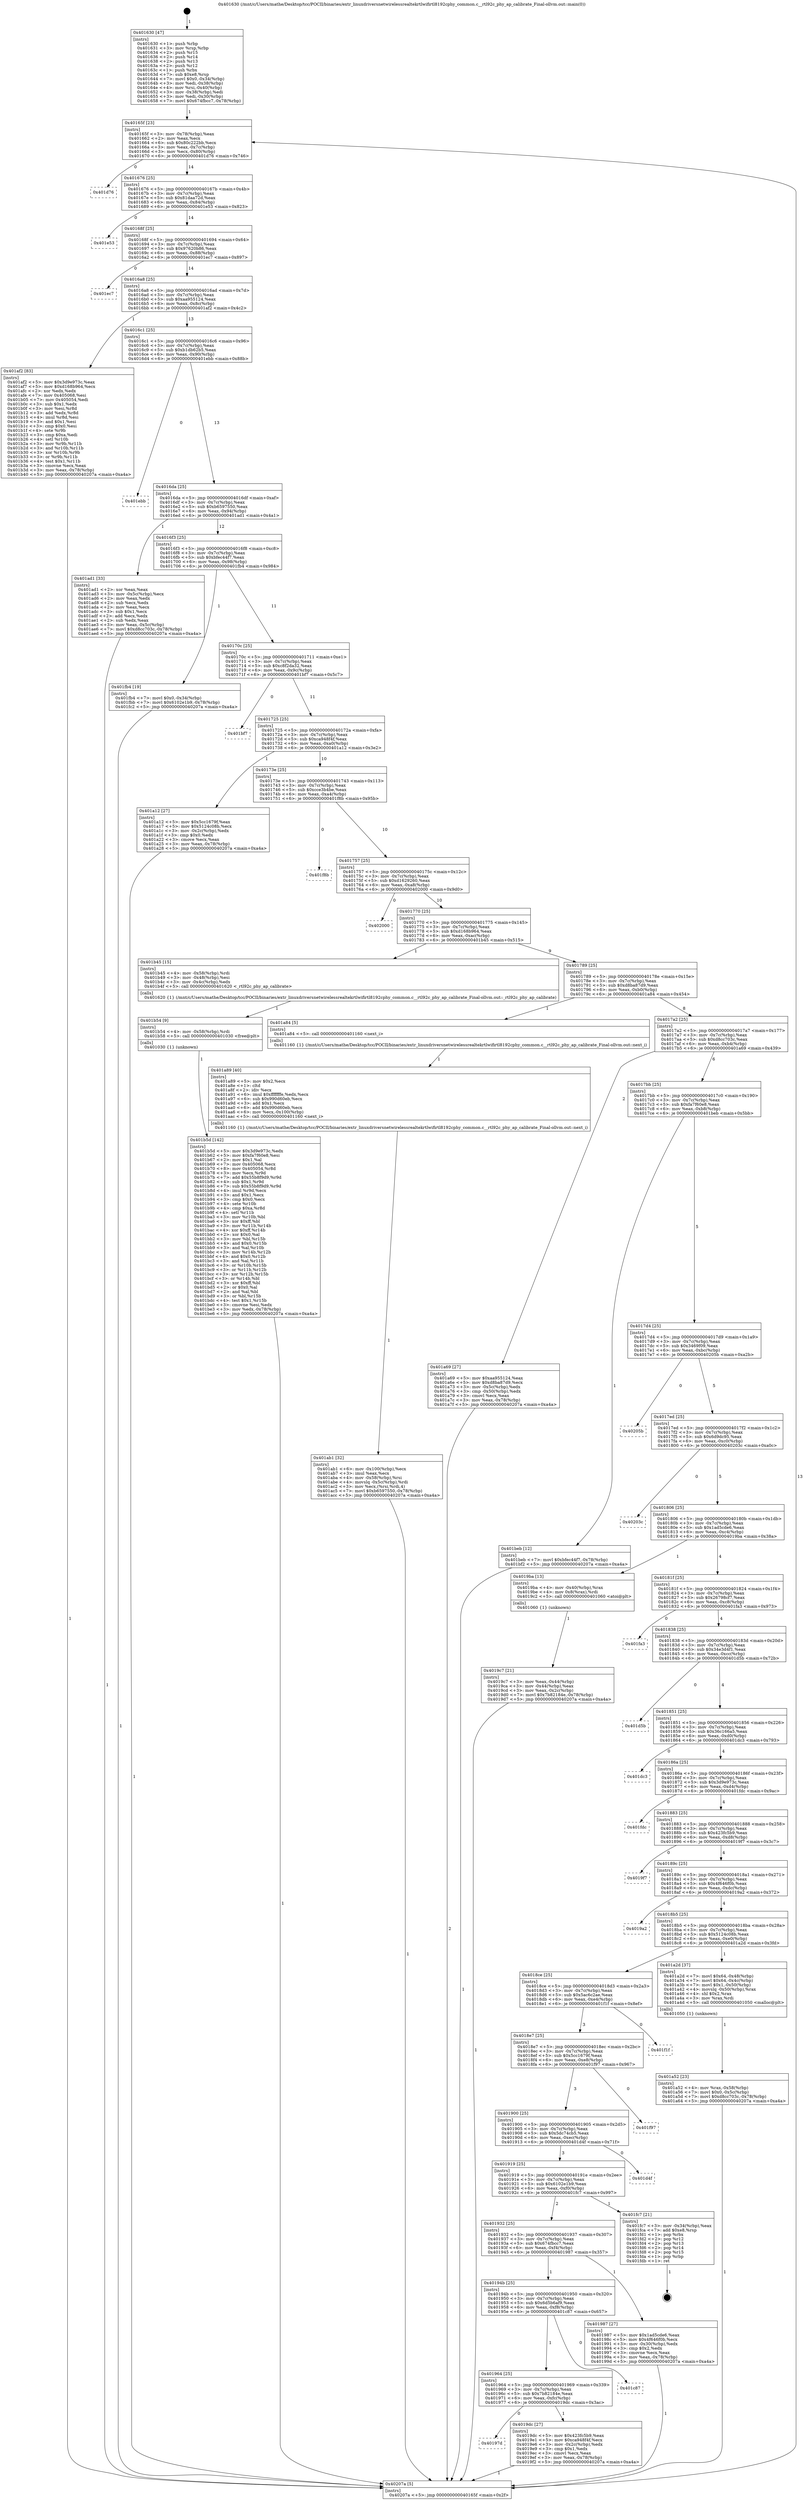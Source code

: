 digraph "0x401630" {
  label = "0x401630 (/mnt/c/Users/mathe/Desktop/tcc/POCII/binaries/extr_linuxdriversnetwirelessrealtekrtlwifirtl8192cphy_common.c__rtl92c_phy_ap_calibrate_Final-ollvm.out::main(0))"
  labelloc = "t"
  node[shape=record]

  Entry [label="",width=0.3,height=0.3,shape=circle,fillcolor=black,style=filled]
  "0x40165f" [label="{
     0x40165f [23]\l
     | [instrs]\l
     &nbsp;&nbsp;0x40165f \<+3\>: mov -0x78(%rbp),%eax\l
     &nbsp;&nbsp;0x401662 \<+2\>: mov %eax,%ecx\l
     &nbsp;&nbsp;0x401664 \<+6\>: sub $0x80c222bb,%ecx\l
     &nbsp;&nbsp;0x40166a \<+3\>: mov %eax,-0x7c(%rbp)\l
     &nbsp;&nbsp;0x40166d \<+3\>: mov %ecx,-0x80(%rbp)\l
     &nbsp;&nbsp;0x401670 \<+6\>: je 0000000000401d76 \<main+0x746\>\l
  }"]
  "0x401d76" [label="{
     0x401d76\l
  }", style=dashed]
  "0x401676" [label="{
     0x401676 [25]\l
     | [instrs]\l
     &nbsp;&nbsp;0x401676 \<+5\>: jmp 000000000040167b \<main+0x4b\>\l
     &nbsp;&nbsp;0x40167b \<+3\>: mov -0x7c(%rbp),%eax\l
     &nbsp;&nbsp;0x40167e \<+5\>: sub $0x81daa72d,%eax\l
     &nbsp;&nbsp;0x401683 \<+6\>: mov %eax,-0x84(%rbp)\l
     &nbsp;&nbsp;0x401689 \<+6\>: je 0000000000401e53 \<main+0x823\>\l
  }"]
  Exit [label="",width=0.3,height=0.3,shape=circle,fillcolor=black,style=filled,peripheries=2]
  "0x401e53" [label="{
     0x401e53\l
  }", style=dashed]
  "0x40168f" [label="{
     0x40168f [25]\l
     | [instrs]\l
     &nbsp;&nbsp;0x40168f \<+5\>: jmp 0000000000401694 \<main+0x64\>\l
     &nbsp;&nbsp;0x401694 \<+3\>: mov -0x7c(%rbp),%eax\l
     &nbsp;&nbsp;0x401697 \<+5\>: sub $0x97620b86,%eax\l
     &nbsp;&nbsp;0x40169c \<+6\>: mov %eax,-0x88(%rbp)\l
     &nbsp;&nbsp;0x4016a2 \<+6\>: je 0000000000401ec7 \<main+0x897\>\l
  }"]
  "0x401b5d" [label="{
     0x401b5d [142]\l
     | [instrs]\l
     &nbsp;&nbsp;0x401b5d \<+5\>: mov $0x3d9e973c,%edx\l
     &nbsp;&nbsp;0x401b62 \<+5\>: mov $0xfa7f60e8,%esi\l
     &nbsp;&nbsp;0x401b67 \<+2\>: mov $0x1,%al\l
     &nbsp;&nbsp;0x401b69 \<+7\>: mov 0x405068,%ecx\l
     &nbsp;&nbsp;0x401b70 \<+8\>: mov 0x405054,%r8d\l
     &nbsp;&nbsp;0x401b78 \<+3\>: mov %ecx,%r9d\l
     &nbsp;&nbsp;0x401b7b \<+7\>: add $0x55b8f9d9,%r9d\l
     &nbsp;&nbsp;0x401b82 \<+4\>: sub $0x1,%r9d\l
     &nbsp;&nbsp;0x401b86 \<+7\>: sub $0x55b8f9d9,%r9d\l
     &nbsp;&nbsp;0x401b8d \<+4\>: imul %r9d,%ecx\l
     &nbsp;&nbsp;0x401b91 \<+3\>: and $0x1,%ecx\l
     &nbsp;&nbsp;0x401b94 \<+3\>: cmp $0x0,%ecx\l
     &nbsp;&nbsp;0x401b97 \<+4\>: sete %r10b\l
     &nbsp;&nbsp;0x401b9b \<+4\>: cmp $0xa,%r8d\l
     &nbsp;&nbsp;0x401b9f \<+4\>: setl %r11b\l
     &nbsp;&nbsp;0x401ba3 \<+3\>: mov %r10b,%bl\l
     &nbsp;&nbsp;0x401ba6 \<+3\>: xor $0xff,%bl\l
     &nbsp;&nbsp;0x401ba9 \<+3\>: mov %r11b,%r14b\l
     &nbsp;&nbsp;0x401bac \<+4\>: xor $0xff,%r14b\l
     &nbsp;&nbsp;0x401bb0 \<+2\>: xor $0x0,%al\l
     &nbsp;&nbsp;0x401bb2 \<+3\>: mov %bl,%r15b\l
     &nbsp;&nbsp;0x401bb5 \<+4\>: and $0x0,%r15b\l
     &nbsp;&nbsp;0x401bb9 \<+3\>: and %al,%r10b\l
     &nbsp;&nbsp;0x401bbc \<+3\>: mov %r14b,%r12b\l
     &nbsp;&nbsp;0x401bbf \<+4\>: and $0x0,%r12b\l
     &nbsp;&nbsp;0x401bc3 \<+3\>: and %al,%r11b\l
     &nbsp;&nbsp;0x401bc6 \<+3\>: or %r10b,%r15b\l
     &nbsp;&nbsp;0x401bc9 \<+3\>: or %r11b,%r12b\l
     &nbsp;&nbsp;0x401bcc \<+3\>: xor %r12b,%r15b\l
     &nbsp;&nbsp;0x401bcf \<+3\>: or %r14b,%bl\l
     &nbsp;&nbsp;0x401bd2 \<+3\>: xor $0xff,%bl\l
     &nbsp;&nbsp;0x401bd5 \<+2\>: or $0x0,%al\l
     &nbsp;&nbsp;0x401bd7 \<+2\>: and %al,%bl\l
     &nbsp;&nbsp;0x401bd9 \<+3\>: or %bl,%r15b\l
     &nbsp;&nbsp;0x401bdc \<+4\>: test $0x1,%r15b\l
     &nbsp;&nbsp;0x401be0 \<+3\>: cmovne %esi,%edx\l
     &nbsp;&nbsp;0x401be3 \<+3\>: mov %edx,-0x78(%rbp)\l
     &nbsp;&nbsp;0x401be6 \<+5\>: jmp 000000000040207a \<main+0xa4a\>\l
  }"]
  "0x401ec7" [label="{
     0x401ec7\l
  }", style=dashed]
  "0x4016a8" [label="{
     0x4016a8 [25]\l
     | [instrs]\l
     &nbsp;&nbsp;0x4016a8 \<+5\>: jmp 00000000004016ad \<main+0x7d\>\l
     &nbsp;&nbsp;0x4016ad \<+3\>: mov -0x7c(%rbp),%eax\l
     &nbsp;&nbsp;0x4016b0 \<+5\>: sub $0xaa955124,%eax\l
     &nbsp;&nbsp;0x4016b5 \<+6\>: mov %eax,-0x8c(%rbp)\l
     &nbsp;&nbsp;0x4016bb \<+6\>: je 0000000000401af2 \<main+0x4c2\>\l
  }"]
  "0x401b54" [label="{
     0x401b54 [9]\l
     | [instrs]\l
     &nbsp;&nbsp;0x401b54 \<+4\>: mov -0x58(%rbp),%rdi\l
     &nbsp;&nbsp;0x401b58 \<+5\>: call 0000000000401030 \<free@plt\>\l
     | [calls]\l
     &nbsp;&nbsp;0x401030 \{1\} (unknown)\l
  }"]
  "0x401af2" [label="{
     0x401af2 [83]\l
     | [instrs]\l
     &nbsp;&nbsp;0x401af2 \<+5\>: mov $0x3d9e973c,%eax\l
     &nbsp;&nbsp;0x401af7 \<+5\>: mov $0xd168b964,%ecx\l
     &nbsp;&nbsp;0x401afc \<+2\>: xor %edx,%edx\l
     &nbsp;&nbsp;0x401afe \<+7\>: mov 0x405068,%esi\l
     &nbsp;&nbsp;0x401b05 \<+7\>: mov 0x405054,%edi\l
     &nbsp;&nbsp;0x401b0c \<+3\>: sub $0x1,%edx\l
     &nbsp;&nbsp;0x401b0f \<+3\>: mov %esi,%r8d\l
     &nbsp;&nbsp;0x401b12 \<+3\>: add %edx,%r8d\l
     &nbsp;&nbsp;0x401b15 \<+4\>: imul %r8d,%esi\l
     &nbsp;&nbsp;0x401b19 \<+3\>: and $0x1,%esi\l
     &nbsp;&nbsp;0x401b1c \<+3\>: cmp $0x0,%esi\l
     &nbsp;&nbsp;0x401b1f \<+4\>: sete %r9b\l
     &nbsp;&nbsp;0x401b23 \<+3\>: cmp $0xa,%edi\l
     &nbsp;&nbsp;0x401b26 \<+4\>: setl %r10b\l
     &nbsp;&nbsp;0x401b2a \<+3\>: mov %r9b,%r11b\l
     &nbsp;&nbsp;0x401b2d \<+3\>: and %r10b,%r11b\l
     &nbsp;&nbsp;0x401b30 \<+3\>: xor %r10b,%r9b\l
     &nbsp;&nbsp;0x401b33 \<+3\>: or %r9b,%r11b\l
     &nbsp;&nbsp;0x401b36 \<+4\>: test $0x1,%r11b\l
     &nbsp;&nbsp;0x401b3a \<+3\>: cmovne %ecx,%eax\l
     &nbsp;&nbsp;0x401b3d \<+3\>: mov %eax,-0x78(%rbp)\l
     &nbsp;&nbsp;0x401b40 \<+5\>: jmp 000000000040207a \<main+0xa4a\>\l
  }"]
  "0x4016c1" [label="{
     0x4016c1 [25]\l
     | [instrs]\l
     &nbsp;&nbsp;0x4016c1 \<+5\>: jmp 00000000004016c6 \<main+0x96\>\l
     &nbsp;&nbsp;0x4016c6 \<+3\>: mov -0x7c(%rbp),%eax\l
     &nbsp;&nbsp;0x4016c9 \<+5\>: sub $0xb1db62b5,%eax\l
     &nbsp;&nbsp;0x4016ce \<+6\>: mov %eax,-0x90(%rbp)\l
     &nbsp;&nbsp;0x4016d4 \<+6\>: je 0000000000401ebb \<main+0x88b\>\l
  }"]
  "0x401ab1" [label="{
     0x401ab1 [32]\l
     | [instrs]\l
     &nbsp;&nbsp;0x401ab1 \<+6\>: mov -0x100(%rbp),%ecx\l
     &nbsp;&nbsp;0x401ab7 \<+3\>: imul %eax,%ecx\l
     &nbsp;&nbsp;0x401aba \<+4\>: mov -0x58(%rbp),%rsi\l
     &nbsp;&nbsp;0x401abe \<+4\>: movslq -0x5c(%rbp),%rdi\l
     &nbsp;&nbsp;0x401ac2 \<+3\>: mov %ecx,(%rsi,%rdi,4)\l
     &nbsp;&nbsp;0x401ac5 \<+7\>: movl $0xb6597550,-0x78(%rbp)\l
     &nbsp;&nbsp;0x401acc \<+5\>: jmp 000000000040207a \<main+0xa4a\>\l
  }"]
  "0x401ebb" [label="{
     0x401ebb\l
  }", style=dashed]
  "0x4016da" [label="{
     0x4016da [25]\l
     | [instrs]\l
     &nbsp;&nbsp;0x4016da \<+5\>: jmp 00000000004016df \<main+0xaf\>\l
     &nbsp;&nbsp;0x4016df \<+3\>: mov -0x7c(%rbp),%eax\l
     &nbsp;&nbsp;0x4016e2 \<+5\>: sub $0xb6597550,%eax\l
     &nbsp;&nbsp;0x4016e7 \<+6\>: mov %eax,-0x94(%rbp)\l
     &nbsp;&nbsp;0x4016ed \<+6\>: je 0000000000401ad1 \<main+0x4a1\>\l
  }"]
  "0x401a89" [label="{
     0x401a89 [40]\l
     | [instrs]\l
     &nbsp;&nbsp;0x401a89 \<+5\>: mov $0x2,%ecx\l
     &nbsp;&nbsp;0x401a8e \<+1\>: cltd\l
     &nbsp;&nbsp;0x401a8f \<+2\>: idiv %ecx\l
     &nbsp;&nbsp;0x401a91 \<+6\>: imul $0xfffffffe,%edx,%ecx\l
     &nbsp;&nbsp;0x401a97 \<+6\>: sub $0x990d60eb,%ecx\l
     &nbsp;&nbsp;0x401a9d \<+3\>: add $0x1,%ecx\l
     &nbsp;&nbsp;0x401aa0 \<+6\>: add $0x990d60eb,%ecx\l
     &nbsp;&nbsp;0x401aa6 \<+6\>: mov %ecx,-0x100(%rbp)\l
     &nbsp;&nbsp;0x401aac \<+5\>: call 0000000000401160 \<next_i\>\l
     | [calls]\l
     &nbsp;&nbsp;0x401160 \{1\} (/mnt/c/Users/mathe/Desktop/tcc/POCII/binaries/extr_linuxdriversnetwirelessrealtekrtlwifirtl8192cphy_common.c__rtl92c_phy_ap_calibrate_Final-ollvm.out::next_i)\l
  }"]
  "0x401ad1" [label="{
     0x401ad1 [33]\l
     | [instrs]\l
     &nbsp;&nbsp;0x401ad1 \<+2\>: xor %eax,%eax\l
     &nbsp;&nbsp;0x401ad3 \<+3\>: mov -0x5c(%rbp),%ecx\l
     &nbsp;&nbsp;0x401ad6 \<+2\>: mov %eax,%edx\l
     &nbsp;&nbsp;0x401ad8 \<+2\>: sub %ecx,%edx\l
     &nbsp;&nbsp;0x401ada \<+2\>: mov %eax,%ecx\l
     &nbsp;&nbsp;0x401adc \<+3\>: sub $0x1,%ecx\l
     &nbsp;&nbsp;0x401adf \<+2\>: add %ecx,%edx\l
     &nbsp;&nbsp;0x401ae1 \<+2\>: sub %edx,%eax\l
     &nbsp;&nbsp;0x401ae3 \<+3\>: mov %eax,-0x5c(%rbp)\l
     &nbsp;&nbsp;0x401ae6 \<+7\>: movl $0xd8cc703c,-0x78(%rbp)\l
     &nbsp;&nbsp;0x401aed \<+5\>: jmp 000000000040207a \<main+0xa4a\>\l
  }"]
  "0x4016f3" [label="{
     0x4016f3 [25]\l
     | [instrs]\l
     &nbsp;&nbsp;0x4016f3 \<+5\>: jmp 00000000004016f8 \<main+0xc8\>\l
     &nbsp;&nbsp;0x4016f8 \<+3\>: mov -0x7c(%rbp),%eax\l
     &nbsp;&nbsp;0x4016fb \<+5\>: sub $0xbfec44f7,%eax\l
     &nbsp;&nbsp;0x401700 \<+6\>: mov %eax,-0x98(%rbp)\l
     &nbsp;&nbsp;0x401706 \<+6\>: je 0000000000401fb4 \<main+0x984\>\l
  }"]
  "0x401a52" [label="{
     0x401a52 [23]\l
     | [instrs]\l
     &nbsp;&nbsp;0x401a52 \<+4\>: mov %rax,-0x58(%rbp)\l
     &nbsp;&nbsp;0x401a56 \<+7\>: movl $0x0,-0x5c(%rbp)\l
     &nbsp;&nbsp;0x401a5d \<+7\>: movl $0xd8cc703c,-0x78(%rbp)\l
     &nbsp;&nbsp;0x401a64 \<+5\>: jmp 000000000040207a \<main+0xa4a\>\l
  }"]
  "0x401fb4" [label="{
     0x401fb4 [19]\l
     | [instrs]\l
     &nbsp;&nbsp;0x401fb4 \<+7\>: movl $0x0,-0x34(%rbp)\l
     &nbsp;&nbsp;0x401fbb \<+7\>: movl $0x6102e1b9,-0x78(%rbp)\l
     &nbsp;&nbsp;0x401fc2 \<+5\>: jmp 000000000040207a \<main+0xa4a\>\l
  }"]
  "0x40170c" [label="{
     0x40170c [25]\l
     | [instrs]\l
     &nbsp;&nbsp;0x40170c \<+5\>: jmp 0000000000401711 \<main+0xe1\>\l
     &nbsp;&nbsp;0x401711 \<+3\>: mov -0x7c(%rbp),%eax\l
     &nbsp;&nbsp;0x401714 \<+5\>: sub $0xc8f2da32,%eax\l
     &nbsp;&nbsp;0x401719 \<+6\>: mov %eax,-0x9c(%rbp)\l
     &nbsp;&nbsp;0x40171f \<+6\>: je 0000000000401bf7 \<main+0x5c7\>\l
  }"]
  "0x40197d" [label="{
     0x40197d\l
  }", style=dashed]
  "0x401bf7" [label="{
     0x401bf7\l
  }", style=dashed]
  "0x401725" [label="{
     0x401725 [25]\l
     | [instrs]\l
     &nbsp;&nbsp;0x401725 \<+5\>: jmp 000000000040172a \<main+0xfa\>\l
     &nbsp;&nbsp;0x40172a \<+3\>: mov -0x7c(%rbp),%eax\l
     &nbsp;&nbsp;0x40172d \<+5\>: sub $0xca948f4f,%eax\l
     &nbsp;&nbsp;0x401732 \<+6\>: mov %eax,-0xa0(%rbp)\l
     &nbsp;&nbsp;0x401738 \<+6\>: je 0000000000401a12 \<main+0x3e2\>\l
  }"]
  "0x4019dc" [label="{
     0x4019dc [27]\l
     | [instrs]\l
     &nbsp;&nbsp;0x4019dc \<+5\>: mov $0x423fc5b9,%eax\l
     &nbsp;&nbsp;0x4019e1 \<+5\>: mov $0xca948f4f,%ecx\l
     &nbsp;&nbsp;0x4019e6 \<+3\>: mov -0x2c(%rbp),%edx\l
     &nbsp;&nbsp;0x4019e9 \<+3\>: cmp $0x1,%edx\l
     &nbsp;&nbsp;0x4019ec \<+3\>: cmovl %ecx,%eax\l
     &nbsp;&nbsp;0x4019ef \<+3\>: mov %eax,-0x78(%rbp)\l
     &nbsp;&nbsp;0x4019f2 \<+5\>: jmp 000000000040207a \<main+0xa4a\>\l
  }"]
  "0x401a12" [label="{
     0x401a12 [27]\l
     | [instrs]\l
     &nbsp;&nbsp;0x401a12 \<+5\>: mov $0x5cc1679f,%eax\l
     &nbsp;&nbsp;0x401a17 \<+5\>: mov $0x5124c08b,%ecx\l
     &nbsp;&nbsp;0x401a1c \<+3\>: mov -0x2c(%rbp),%edx\l
     &nbsp;&nbsp;0x401a1f \<+3\>: cmp $0x0,%edx\l
     &nbsp;&nbsp;0x401a22 \<+3\>: cmove %ecx,%eax\l
     &nbsp;&nbsp;0x401a25 \<+3\>: mov %eax,-0x78(%rbp)\l
     &nbsp;&nbsp;0x401a28 \<+5\>: jmp 000000000040207a \<main+0xa4a\>\l
  }"]
  "0x40173e" [label="{
     0x40173e [25]\l
     | [instrs]\l
     &nbsp;&nbsp;0x40173e \<+5\>: jmp 0000000000401743 \<main+0x113\>\l
     &nbsp;&nbsp;0x401743 \<+3\>: mov -0x7c(%rbp),%eax\l
     &nbsp;&nbsp;0x401746 \<+5\>: sub $0xcce3b4be,%eax\l
     &nbsp;&nbsp;0x40174b \<+6\>: mov %eax,-0xa4(%rbp)\l
     &nbsp;&nbsp;0x401751 \<+6\>: je 0000000000401f8b \<main+0x95b\>\l
  }"]
  "0x401964" [label="{
     0x401964 [25]\l
     | [instrs]\l
     &nbsp;&nbsp;0x401964 \<+5\>: jmp 0000000000401969 \<main+0x339\>\l
     &nbsp;&nbsp;0x401969 \<+3\>: mov -0x7c(%rbp),%eax\l
     &nbsp;&nbsp;0x40196c \<+5\>: sub $0x7b82184e,%eax\l
     &nbsp;&nbsp;0x401971 \<+6\>: mov %eax,-0xfc(%rbp)\l
     &nbsp;&nbsp;0x401977 \<+6\>: je 00000000004019dc \<main+0x3ac\>\l
  }"]
  "0x401f8b" [label="{
     0x401f8b\l
  }", style=dashed]
  "0x401757" [label="{
     0x401757 [25]\l
     | [instrs]\l
     &nbsp;&nbsp;0x401757 \<+5\>: jmp 000000000040175c \<main+0x12c\>\l
     &nbsp;&nbsp;0x40175c \<+3\>: mov -0x7c(%rbp),%eax\l
     &nbsp;&nbsp;0x40175f \<+5\>: sub $0xd1629260,%eax\l
     &nbsp;&nbsp;0x401764 \<+6\>: mov %eax,-0xa8(%rbp)\l
     &nbsp;&nbsp;0x40176a \<+6\>: je 0000000000402000 \<main+0x9d0\>\l
  }"]
  "0x401c87" [label="{
     0x401c87\l
  }", style=dashed]
  "0x402000" [label="{
     0x402000\l
  }", style=dashed]
  "0x401770" [label="{
     0x401770 [25]\l
     | [instrs]\l
     &nbsp;&nbsp;0x401770 \<+5\>: jmp 0000000000401775 \<main+0x145\>\l
     &nbsp;&nbsp;0x401775 \<+3\>: mov -0x7c(%rbp),%eax\l
     &nbsp;&nbsp;0x401778 \<+5\>: sub $0xd168b964,%eax\l
     &nbsp;&nbsp;0x40177d \<+6\>: mov %eax,-0xac(%rbp)\l
     &nbsp;&nbsp;0x401783 \<+6\>: je 0000000000401b45 \<main+0x515\>\l
  }"]
  "0x4019c7" [label="{
     0x4019c7 [21]\l
     | [instrs]\l
     &nbsp;&nbsp;0x4019c7 \<+3\>: mov %eax,-0x44(%rbp)\l
     &nbsp;&nbsp;0x4019ca \<+3\>: mov -0x44(%rbp),%eax\l
     &nbsp;&nbsp;0x4019cd \<+3\>: mov %eax,-0x2c(%rbp)\l
     &nbsp;&nbsp;0x4019d0 \<+7\>: movl $0x7b82184e,-0x78(%rbp)\l
     &nbsp;&nbsp;0x4019d7 \<+5\>: jmp 000000000040207a \<main+0xa4a\>\l
  }"]
  "0x401b45" [label="{
     0x401b45 [15]\l
     | [instrs]\l
     &nbsp;&nbsp;0x401b45 \<+4\>: mov -0x58(%rbp),%rdi\l
     &nbsp;&nbsp;0x401b49 \<+3\>: mov -0x48(%rbp),%esi\l
     &nbsp;&nbsp;0x401b4c \<+3\>: mov -0x4c(%rbp),%edx\l
     &nbsp;&nbsp;0x401b4f \<+5\>: call 0000000000401620 \<_rtl92c_phy_ap_calibrate\>\l
     | [calls]\l
     &nbsp;&nbsp;0x401620 \{1\} (/mnt/c/Users/mathe/Desktop/tcc/POCII/binaries/extr_linuxdriversnetwirelessrealtekrtlwifirtl8192cphy_common.c__rtl92c_phy_ap_calibrate_Final-ollvm.out::_rtl92c_phy_ap_calibrate)\l
  }"]
  "0x401789" [label="{
     0x401789 [25]\l
     | [instrs]\l
     &nbsp;&nbsp;0x401789 \<+5\>: jmp 000000000040178e \<main+0x15e\>\l
     &nbsp;&nbsp;0x40178e \<+3\>: mov -0x7c(%rbp),%eax\l
     &nbsp;&nbsp;0x401791 \<+5\>: sub $0xd8ba87d9,%eax\l
     &nbsp;&nbsp;0x401796 \<+6\>: mov %eax,-0xb0(%rbp)\l
     &nbsp;&nbsp;0x40179c \<+6\>: je 0000000000401a84 \<main+0x454\>\l
  }"]
  "0x401630" [label="{
     0x401630 [47]\l
     | [instrs]\l
     &nbsp;&nbsp;0x401630 \<+1\>: push %rbp\l
     &nbsp;&nbsp;0x401631 \<+3\>: mov %rsp,%rbp\l
     &nbsp;&nbsp;0x401634 \<+2\>: push %r15\l
     &nbsp;&nbsp;0x401636 \<+2\>: push %r14\l
     &nbsp;&nbsp;0x401638 \<+2\>: push %r13\l
     &nbsp;&nbsp;0x40163a \<+2\>: push %r12\l
     &nbsp;&nbsp;0x40163c \<+1\>: push %rbx\l
     &nbsp;&nbsp;0x40163d \<+7\>: sub $0xe8,%rsp\l
     &nbsp;&nbsp;0x401644 \<+7\>: movl $0x0,-0x34(%rbp)\l
     &nbsp;&nbsp;0x40164b \<+3\>: mov %edi,-0x38(%rbp)\l
     &nbsp;&nbsp;0x40164e \<+4\>: mov %rsi,-0x40(%rbp)\l
     &nbsp;&nbsp;0x401652 \<+3\>: mov -0x38(%rbp),%edi\l
     &nbsp;&nbsp;0x401655 \<+3\>: mov %edi,-0x30(%rbp)\l
     &nbsp;&nbsp;0x401658 \<+7\>: movl $0x674fbcc7,-0x78(%rbp)\l
  }"]
  "0x401a84" [label="{
     0x401a84 [5]\l
     | [instrs]\l
     &nbsp;&nbsp;0x401a84 \<+5\>: call 0000000000401160 \<next_i\>\l
     | [calls]\l
     &nbsp;&nbsp;0x401160 \{1\} (/mnt/c/Users/mathe/Desktop/tcc/POCII/binaries/extr_linuxdriversnetwirelessrealtekrtlwifirtl8192cphy_common.c__rtl92c_phy_ap_calibrate_Final-ollvm.out::next_i)\l
  }"]
  "0x4017a2" [label="{
     0x4017a2 [25]\l
     | [instrs]\l
     &nbsp;&nbsp;0x4017a2 \<+5\>: jmp 00000000004017a7 \<main+0x177\>\l
     &nbsp;&nbsp;0x4017a7 \<+3\>: mov -0x7c(%rbp),%eax\l
     &nbsp;&nbsp;0x4017aa \<+5\>: sub $0xd8cc703c,%eax\l
     &nbsp;&nbsp;0x4017af \<+6\>: mov %eax,-0xb4(%rbp)\l
     &nbsp;&nbsp;0x4017b5 \<+6\>: je 0000000000401a69 \<main+0x439\>\l
  }"]
  "0x40207a" [label="{
     0x40207a [5]\l
     | [instrs]\l
     &nbsp;&nbsp;0x40207a \<+5\>: jmp 000000000040165f \<main+0x2f\>\l
  }"]
  "0x401a69" [label="{
     0x401a69 [27]\l
     | [instrs]\l
     &nbsp;&nbsp;0x401a69 \<+5\>: mov $0xaa955124,%eax\l
     &nbsp;&nbsp;0x401a6e \<+5\>: mov $0xd8ba87d9,%ecx\l
     &nbsp;&nbsp;0x401a73 \<+3\>: mov -0x5c(%rbp),%edx\l
     &nbsp;&nbsp;0x401a76 \<+3\>: cmp -0x50(%rbp),%edx\l
     &nbsp;&nbsp;0x401a79 \<+3\>: cmovl %ecx,%eax\l
     &nbsp;&nbsp;0x401a7c \<+3\>: mov %eax,-0x78(%rbp)\l
     &nbsp;&nbsp;0x401a7f \<+5\>: jmp 000000000040207a \<main+0xa4a\>\l
  }"]
  "0x4017bb" [label="{
     0x4017bb [25]\l
     | [instrs]\l
     &nbsp;&nbsp;0x4017bb \<+5\>: jmp 00000000004017c0 \<main+0x190\>\l
     &nbsp;&nbsp;0x4017c0 \<+3\>: mov -0x7c(%rbp),%eax\l
     &nbsp;&nbsp;0x4017c3 \<+5\>: sub $0xfa7f60e8,%eax\l
     &nbsp;&nbsp;0x4017c8 \<+6\>: mov %eax,-0xb8(%rbp)\l
     &nbsp;&nbsp;0x4017ce \<+6\>: je 0000000000401beb \<main+0x5bb\>\l
  }"]
  "0x40194b" [label="{
     0x40194b [25]\l
     | [instrs]\l
     &nbsp;&nbsp;0x40194b \<+5\>: jmp 0000000000401950 \<main+0x320\>\l
     &nbsp;&nbsp;0x401950 \<+3\>: mov -0x7c(%rbp),%eax\l
     &nbsp;&nbsp;0x401953 \<+5\>: sub $0x6d5b6af9,%eax\l
     &nbsp;&nbsp;0x401958 \<+6\>: mov %eax,-0xf8(%rbp)\l
     &nbsp;&nbsp;0x40195e \<+6\>: je 0000000000401c87 \<main+0x657\>\l
  }"]
  "0x401beb" [label="{
     0x401beb [12]\l
     | [instrs]\l
     &nbsp;&nbsp;0x401beb \<+7\>: movl $0xbfec44f7,-0x78(%rbp)\l
     &nbsp;&nbsp;0x401bf2 \<+5\>: jmp 000000000040207a \<main+0xa4a\>\l
  }"]
  "0x4017d4" [label="{
     0x4017d4 [25]\l
     | [instrs]\l
     &nbsp;&nbsp;0x4017d4 \<+5\>: jmp 00000000004017d9 \<main+0x1a9\>\l
     &nbsp;&nbsp;0x4017d9 \<+3\>: mov -0x7c(%rbp),%eax\l
     &nbsp;&nbsp;0x4017dc \<+5\>: sub $0x3469f09,%eax\l
     &nbsp;&nbsp;0x4017e1 \<+6\>: mov %eax,-0xbc(%rbp)\l
     &nbsp;&nbsp;0x4017e7 \<+6\>: je 000000000040205b \<main+0xa2b\>\l
  }"]
  "0x401987" [label="{
     0x401987 [27]\l
     | [instrs]\l
     &nbsp;&nbsp;0x401987 \<+5\>: mov $0x1ad5cde6,%eax\l
     &nbsp;&nbsp;0x40198c \<+5\>: mov $0x4f646f0b,%ecx\l
     &nbsp;&nbsp;0x401991 \<+3\>: mov -0x30(%rbp),%edx\l
     &nbsp;&nbsp;0x401994 \<+3\>: cmp $0x2,%edx\l
     &nbsp;&nbsp;0x401997 \<+3\>: cmovne %ecx,%eax\l
     &nbsp;&nbsp;0x40199a \<+3\>: mov %eax,-0x78(%rbp)\l
     &nbsp;&nbsp;0x40199d \<+5\>: jmp 000000000040207a \<main+0xa4a\>\l
  }"]
  "0x40205b" [label="{
     0x40205b\l
  }", style=dashed]
  "0x4017ed" [label="{
     0x4017ed [25]\l
     | [instrs]\l
     &nbsp;&nbsp;0x4017ed \<+5\>: jmp 00000000004017f2 \<main+0x1c2\>\l
     &nbsp;&nbsp;0x4017f2 \<+3\>: mov -0x7c(%rbp),%eax\l
     &nbsp;&nbsp;0x4017f5 \<+5\>: sub $0x6d9dc95,%eax\l
     &nbsp;&nbsp;0x4017fa \<+6\>: mov %eax,-0xc0(%rbp)\l
     &nbsp;&nbsp;0x401800 \<+6\>: je 000000000040203c \<main+0xa0c\>\l
  }"]
  "0x401932" [label="{
     0x401932 [25]\l
     | [instrs]\l
     &nbsp;&nbsp;0x401932 \<+5\>: jmp 0000000000401937 \<main+0x307\>\l
     &nbsp;&nbsp;0x401937 \<+3\>: mov -0x7c(%rbp),%eax\l
     &nbsp;&nbsp;0x40193a \<+5\>: sub $0x674fbcc7,%eax\l
     &nbsp;&nbsp;0x40193f \<+6\>: mov %eax,-0xf4(%rbp)\l
     &nbsp;&nbsp;0x401945 \<+6\>: je 0000000000401987 \<main+0x357\>\l
  }"]
  "0x40203c" [label="{
     0x40203c\l
  }", style=dashed]
  "0x401806" [label="{
     0x401806 [25]\l
     | [instrs]\l
     &nbsp;&nbsp;0x401806 \<+5\>: jmp 000000000040180b \<main+0x1db\>\l
     &nbsp;&nbsp;0x40180b \<+3\>: mov -0x7c(%rbp),%eax\l
     &nbsp;&nbsp;0x40180e \<+5\>: sub $0x1ad5cde6,%eax\l
     &nbsp;&nbsp;0x401813 \<+6\>: mov %eax,-0xc4(%rbp)\l
     &nbsp;&nbsp;0x401819 \<+6\>: je 00000000004019ba \<main+0x38a\>\l
  }"]
  "0x401fc7" [label="{
     0x401fc7 [21]\l
     | [instrs]\l
     &nbsp;&nbsp;0x401fc7 \<+3\>: mov -0x34(%rbp),%eax\l
     &nbsp;&nbsp;0x401fca \<+7\>: add $0xe8,%rsp\l
     &nbsp;&nbsp;0x401fd1 \<+1\>: pop %rbx\l
     &nbsp;&nbsp;0x401fd2 \<+2\>: pop %r12\l
     &nbsp;&nbsp;0x401fd4 \<+2\>: pop %r13\l
     &nbsp;&nbsp;0x401fd6 \<+2\>: pop %r14\l
     &nbsp;&nbsp;0x401fd8 \<+2\>: pop %r15\l
     &nbsp;&nbsp;0x401fda \<+1\>: pop %rbp\l
     &nbsp;&nbsp;0x401fdb \<+1\>: ret\l
  }"]
  "0x4019ba" [label="{
     0x4019ba [13]\l
     | [instrs]\l
     &nbsp;&nbsp;0x4019ba \<+4\>: mov -0x40(%rbp),%rax\l
     &nbsp;&nbsp;0x4019be \<+4\>: mov 0x8(%rax),%rdi\l
     &nbsp;&nbsp;0x4019c2 \<+5\>: call 0000000000401060 \<atoi@plt\>\l
     | [calls]\l
     &nbsp;&nbsp;0x401060 \{1\} (unknown)\l
  }"]
  "0x40181f" [label="{
     0x40181f [25]\l
     | [instrs]\l
     &nbsp;&nbsp;0x40181f \<+5\>: jmp 0000000000401824 \<main+0x1f4\>\l
     &nbsp;&nbsp;0x401824 \<+3\>: mov -0x7c(%rbp),%eax\l
     &nbsp;&nbsp;0x401827 \<+5\>: sub $0x26798cf7,%eax\l
     &nbsp;&nbsp;0x40182c \<+6\>: mov %eax,-0xc8(%rbp)\l
     &nbsp;&nbsp;0x401832 \<+6\>: je 0000000000401fa3 \<main+0x973\>\l
  }"]
  "0x401919" [label="{
     0x401919 [25]\l
     | [instrs]\l
     &nbsp;&nbsp;0x401919 \<+5\>: jmp 000000000040191e \<main+0x2ee\>\l
     &nbsp;&nbsp;0x40191e \<+3\>: mov -0x7c(%rbp),%eax\l
     &nbsp;&nbsp;0x401921 \<+5\>: sub $0x6102e1b9,%eax\l
     &nbsp;&nbsp;0x401926 \<+6\>: mov %eax,-0xf0(%rbp)\l
     &nbsp;&nbsp;0x40192c \<+6\>: je 0000000000401fc7 \<main+0x997\>\l
  }"]
  "0x401fa3" [label="{
     0x401fa3\l
  }", style=dashed]
  "0x401838" [label="{
     0x401838 [25]\l
     | [instrs]\l
     &nbsp;&nbsp;0x401838 \<+5\>: jmp 000000000040183d \<main+0x20d\>\l
     &nbsp;&nbsp;0x40183d \<+3\>: mov -0x7c(%rbp),%eax\l
     &nbsp;&nbsp;0x401840 \<+5\>: sub $0x34e3d4f1,%eax\l
     &nbsp;&nbsp;0x401845 \<+6\>: mov %eax,-0xcc(%rbp)\l
     &nbsp;&nbsp;0x40184b \<+6\>: je 0000000000401d5b \<main+0x72b\>\l
  }"]
  "0x401d4f" [label="{
     0x401d4f\l
  }", style=dashed]
  "0x401d5b" [label="{
     0x401d5b\l
  }", style=dashed]
  "0x401851" [label="{
     0x401851 [25]\l
     | [instrs]\l
     &nbsp;&nbsp;0x401851 \<+5\>: jmp 0000000000401856 \<main+0x226\>\l
     &nbsp;&nbsp;0x401856 \<+3\>: mov -0x7c(%rbp),%eax\l
     &nbsp;&nbsp;0x401859 \<+5\>: sub $0x36c166a5,%eax\l
     &nbsp;&nbsp;0x40185e \<+6\>: mov %eax,-0xd0(%rbp)\l
     &nbsp;&nbsp;0x401864 \<+6\>: je 0000000000401dc3 \<main+0x793\>\l
  }"]
  "0x401900" [label="{
     0x401900 [25]\l
     | [instrs]\l
     &nbsp;&nbsp;0x401900 \<+5\>: jmp 0000000000401905 \<main+0x2d5\>\l
     &nbsp;&nbsp;0x401905 \<+3\>: mov -0x7c(%rbp),%eax\l
     &nbsp;&nbsp;0x401908 \<+5\>: sub $0x5dc74cb5,%eax\l
     &nbsp;&nbsp;0x40190d \<+6\>: mov %eax,-0xec(%rbp)\l
     &nbsp;&nbsp;0x401913 \<+6\>: je 0000000000401d4f \<main+0x71f\>\l
  }"]
  "0x401dc3" [label="{
     0x401dc3\l
  }", style=dashed]
  "0x40186a" [label="{
     0x40186a [25]\l
     | [instrs]\l
     &nbsp;&nbsp;0x40186a \<+5\>: jmp 000000000040186f \<main+0x23f\>\l
     &nbsp;&nbsp;0x40186f \<+3\>: mov -0x7c(%rbp),%eax\l
     &nbsp;&nbsp;0x401872 \<+5\>: sub $0x3d9e973c,%eax\l
     &nbsp;&nbsp;0x401877 \<+6\>: mov %eax,-0xd4(%rbp)\l
     &nbsp;&nbsp;0x40187d \<+6\>: je 0000000000401fdc \<main+0x9ac\>\l
  }"]
  "0x401f97" [label="{
     0x401f97\l
  }", style=dashed]
  "0x401fdc" [label="{
     0x401fdc\l
  }", style=dashed]
  "0x401883" [label="{
     0x401883 [25]\l
     | [instrs]\l
     &nbsp;&nbsp;0x401883 \<+5\>: jmp 0000000000401888 \<main+0x258\>\l
     &nbsp;&nbsp;0x401888 \<+3\>: mov -0x7c(%rbp),%eax\l
     &nbsp;&nbsp;0x40188b \<+5\>: sub $0x423fc5b9,%eax\l
     &nbsp;&nbsp;0x401890 \<+6\>: mov %eax,-0xd8(%rbp)\l
     &nbsp;&nbsp;0x401896 \<+6\>: je 00000000004019f7 \<main+0x3c7\>\l
  }"]
  "0x4018e7" [label="{
     0x4018e7 [25]\l
     | [instrs]\l
     &nbsp;&nbsp;0x4018e7 \<+5\>: jmp 00000000004018ec \<main+0x2bc\>\l
     &nbsp;&nbsp;0x4018ec \<+3\>: mov -0x7c(%rbp),%eax\l
     &nbsp;&nbsp;0x4018ef \<+5\>: sub $0x5cc1679f,%eax\l
     &nbsp;&nbsp;0x4018f4 \<+6\>: mov %eax,-0xe8(%rbp)\l
     &nbsp;&nbsp;0x4018fa \<+6\>: je 0000000000401f97 \<main+0x967\>\l
  }"]
  "0x4019f7" [label="{
     0x4019f7\l
  }", style=dashed]
  "0x40189c" [label="{
     0x40189c [25]\l
     | [instrs]\l
     &nbsp;&nbsp;0x40189c \<+5\>: jmp 00000000004018a1 \<main+0x271\>\l
     &nbsp;&nbsp;0x4018a1 \<+3\>: mov -0x7c(%rbp),%eax\l
     &nbsp;&nbsp;0x4018a4 \<+5\>: sub $0x4f646f0b,%eax\l
     &nbsp;&nbsp;0x4018a9 \<+6\>: mov %eax,-0xdc(%rbp)\l
     &nbsp;&nbsp;0x4018af \<+6\>: je 00000000004019a2 \<main+0x372\>\l
  }"]
  "0x401f1f" [label="{
     0x401f1f\l
  }", style=dashed]
  "0x4019a2" [label="{
     0x4019a2\l
  }", style=dashed]
  "0x4018b5" [label="{
     0x4018b5 [25]\l
     | [instrs]\l
     &nbsp;&nbsp;0x4018b5 \<+5\>: jmp 00000000004018ba \<main+0x28a\>\l
     &nbsp;&nbsp;0x4018ba \<+3\>: mov -0x7c(%rbp),%eax\l
     &nbsp;&nbsp;0x4018bd \<+5\>: sub $0x5124c08b,%eax\l
     &nbsp;&nbsp;0x4018c2 \<+6\>: mov %eax,-0xe0(%rbp)\l
     &nbsp;&nbsp;0x4018c8 \<+6\>: je 0000000000401a2d \<main+0x3fd\>\l
  }"]
  "0x4018ce" [label="{
     0x4018ce [25]\l
     | [instrs]\l
     &nbsp;&nbsp;0x4018ce \<+5\>: jmp 00000000004018d3 \<main+0x2a3\>\l
     &nbsp;&nbsp;0x4018d3 \<+3\>: mov -0x7c(%rbp),%eax\l
     &nbsp;&nbsp;0x4018d6 \<+5\>: sub $0x5ac6c2ae,%eax\l
     &nbsp;&nbsp;0x4018db \<+6\>: mov %eax,-0xe4(%rbp)\l
     &nbsp;&nbsp;0x4018e1 \<+6\>: je 0000000000401f1f \<main+0x8ef\>\l
  }"]
  "0x401a2d" [label="{
     0x401a2d [37]\l
     | [instrs]\l
     &nbsp;&nbsp;0x401a2d \<+7\>: movl $0x64,-0x48(%rbp)\l
     &nbsp;&nbsp;0x401a34 \<+7\>: movl $0x64,-0x4c(%rbp)\l
     &nbsp;&nbsp;0x401a3b \<+7\>: movl $0x1,-0x50(%rbp)\l
     &nbsp;&nbsp;0x401a42 \<+4\>: movslq -0x50(%rbp),%rax\l
     &nbsp;&nbsp;0x401a46 \<+4\>: shl $0x2,%rax\l
     &nbsp;&nbsp;0x401a4a \<+3\>: mov %rax,%rdi\l
     &nbsp;&nbsp;0x401a4d \<+5\>: call 0000000000401050 \<malloc@plt\>\l
     | [calls]\l
     &nbsp;&nbsp;0x401050 \{1\} (unknown)\l
  }"]
  Entry -> "0x401630" [label=" 1"]
  "0x40165f" -> "0x401d76" [label=" 0"]
  "0x40165f" -> "0x401676" [label=" 14"]
  "0x401fc7" -> Exit [label=" 1"]
  "0x401676" -> "0x401e53" [label=" 0"]
  "0x401676" -> "0x40168f" [label=" 14"]
  "0x401fb4" -> "0x40207a" [label=" 1"]
  "0x40168f" -> "0x401ec7" [label=" 0"]
  "0x40168f" -> "0x4016a8" [label=" 14"]
  "0x401beb" -> "0x40207a" [label=" 1"]
  "0x4016a8" -> "0x401af2" [label=" 1"]
  "0x4016a8" -> "0x4016c1" [label=" 13"]
  "0x401b5d" -> "0x40207a" [label=" 1"]
  "0x4016c1" -> "0x401ebb" [label=" 0"]
  "0x4016c1" -> "0x4016da" [label=" 13"]
  "0x401b54" -> "0x401b5d" [label=" 1"]
  "0x4016da" -> "0x401ad1" [label=" 1"]
  "0x4016da" -> "0x4016f3" [label=" 12"]
  "0x401b45" -> "0x401b54" [label=" 1"]
  "0x4016f3" -> "0x401fb4" [label=" 1"]
  "0x4016f3" -> "0x40170c" [label=" 11"]
  "0x401af2" -> "0x40207a" [label=" 1"]
  "0x40170c" -> "0x401bf7" [label=" 0"]
  "0x40170c" -> "0x401725" [label=" 11"]
  "0x401ad1" -> "0x40207a" [label=" 1"]
  "0x401725" -> "0x401a12" [label=" 1"]
  "0x401725" -> "0x40173e" [label=" 10"]
  "0x401ab1" -> "0x40207a" [label=" 1"]
  "0x40173e" -> "0x401f8b" [label=" 0"]
  "0x40173e" -> "0x401757" [label=" 10"]
  "0x401a84" -> "0x401a89" [label=" 1"]
  "0x401757" -> "0x402000" [label=" 0"]
  "0x401757" -> "0x401770" [label=" 10"]
  "0x401a69" -> "0x40207a" [label=" 2"]
  "0x401770" -> "0x401b45" [label=" 1"]
  "0x401770" -> "0x401789" [label=" 9"]
  "0x401a2d" -> "0x401a52" [label=" 1"]
  "0x401789" -> "0x401a84" [label=" 1"]
  "0x401789" -> "0x4017a2" [label=" 8"]
  "0x401a12" -> "0x40207a" [label=" 1"]
  "0x4017a2" -> "0x401a69" [label=" 2"]
  "0x4017a2" -> "0x4017bb" [label=" 6"]
  "0x4019dc" -> "0x40207a" [label=" 1"]
  "0x4017bb" -> "0x401beb" [label=" 1"]
  "0x4017bb" -> "0x4017d4" [label=" 5"]
  "0x401964" -> "0x40197d" [label=" 0"]
  "0x4017d4" -> "0x40205b" [label=" 0"]
  "0x4017d4" -> "0x4017ed" [label=" 5"]
  "0x401964" -> "0x4019dc" [label=" 1"]
  "0x4017ed" -> "0x40203c" [label=" 0"]
  "0x4017ed" -> "0x401806" [label=" 5"]
  "0x40194b" -> "0x401964" [label=" 1"]
  "0x401806" -> "0x4019ba" [label=" 1"]
  "0x401806" -> "0x40181f" [label=" 4"]
  "0x40194b" -> "0x401c87" [label=" 0"]
  "0x40181f" -> "0x401fa3" [label=" 0"]
  "0x40181f" -> "0x401838" [label=" 4"]
  "0x4019c7" -> "0x40207a" [label=" 1"]
  "0x401838" -> "0x401d5b" [label=" 0"]
  "0x401838" -> "0x401851" [label=" 4"]
  "0x4019ba" -> "0x4019c7" [label=" 1"]
  "0x401851" -> "0x401dc3" [label=" 0"]
  "0x401851" -> "0x40186a" [label=" 4"]
  "0x401630" -> "0x40165f" [label=" 1"]
  "0x40186a" -> "0x401fdc" [label=" 0"]
  "0x40186a" -> "0x401883" [label=" 4"]
  "0x401987" -> "0x40207a" [label=" 1"]
  "0x401883" -> "0x4019f7" [label=" 0"]
  "0x401883" -> "0x40189c" [label=" 4"]
  "0x401932" -> "0x401987" [label=" 1"]
  "0x40189c" -> "0x4019a2" [label=" 0"]
  "0x40189c" -> "0x4018b5" [label=" 4"]
  "0x401a89" -> "0x401ab1" [label=" 1"]
  "0x4018b5" -> "0x401a2d" [label=" 1"]
  "0x4018b5" -> "0x4018ce" [label=" 3"]
  "0x401919" -> "0x401932" [label=" 2"]
  "0x4018ce" -> "0x401f1f" [label=" 0"]
  "0x4018ce" -> "0x4018e7" [label=" 3"]
  "0x401932" -> "0x40194b" [label=" 1"]
  "0x4018e7" -> "0x401f97" [label=" 0"]
  "0x4018e7" -> "0x401900" [label=" 3"]
  "0x40207a" -> "0x40165f" [label=" 13"]
  "0x401900" -> "0x401d4f" [label=" 0"]
  "0x401900" -> "0x401919" [label=" 3"]
  "0x401a52" -> "0x40207a" [label=" 1"]
  "0x401919" -> "0x401fc7" [label=" 1"]
}
